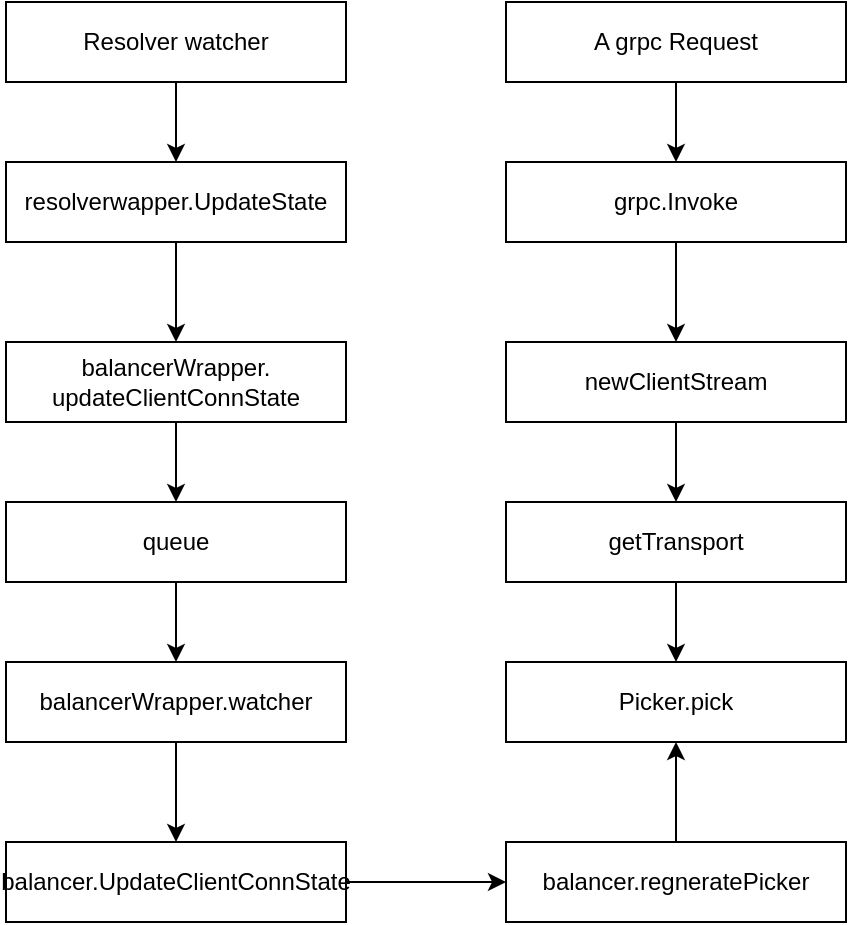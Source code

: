 <mxfile version="14.8.0" type="github">
  <diagram id="JNrt4wU6GQRyyB7xiDXF" name="Page-1">
    <mxGraphModel dx="946" dy="578" grid="1" gridSize="10" guides="1" tooltips="1" connect="1" arrows="1" fold="1" page="1" pageScale="1" pageWidth="827" pageHeight="1169" math="0" shadow="0">
      <root>
        <mxCell id="0" />
        <mxCell id="1" parent="0" />
        <mxCell id="v5S9bi1U7MW_EjHtry2A-16" value="" style="edgeStyle=orthogonalEdgeStyle;rounded=0;orthogonalLoop=1;jettySize=auto;html=1;" edge="1" parent="1" source="v5S9bi1U7MW_EjHtry2A-1" target="v5S9bi1U7MW_EjHtry2A-3">
          <mxGeometry relative="1" as="geometry" />
        </mxCell>
        <mxCell id="v5S9bi1U7MW_EjHtry2A-1" value="Resolver watcher" style="rounded=0;whiteSpace=wrap;html=1;" vertex="1" parent="1">
          <mxGeometry x="280" y="60" width="170" height="40" as="geometry" />
        </mxCell>
        <mxCell id="v5S9bi1U7MW_EjHtry2A-17" value="" style="edgeStyle=orthogonalEdgeStyle;rounded=0;orthogonalLoop=1;jettySize=auto;html=1;" edge="1" parent="1" source="v5S9bi1U7MW_EjHtry2A-3" target="v5S9bi1U7MW_EjHtry2A-4">
          <mxGeometry relative="1" as="geometry" />
        </mxCell>
        <mxCell id="v5S9bi1U7MW_EjHtry2A-3" value="resolverwapper.UpdateState" style="rounded=0;whiteSpace=wrap;html=1;" vertex="1" parent="1">
          <mxGeometry x="280" y="140" width="170" height="40" as="geometry" />
        </mxCell>
        <mxCell id="v5S9bi1U7MW_EjHtry2A-18" value="" style="edgeStyle=orthogonalEdgeStyle;rounded=0;orthogonalLoop=1;jettySize=auto;html=1;" edge="1" parent="1" source="v5S9bi1U7MW_EjHtry2A-4" target="v5S9bi1U7MW_EjHtry2A-6">
          <mxGeometry relative="1" as="geometry" />
        </mxCell>
        <mxCell id="v5S9bi1U7MW_EjHtry2A-4" value="balancerWrapper.&lt;br&gt;updateClientConnState" style="rounded=0;whiteSpace=wrap;html=1;" vertex="1" parent="1">
          <mxGeometry x="280" y="230" width="170" height="40" as="geometry" />
        </mxCell>
        <mxCell id="v5S9bi1U7MW_EjHtry2A-19" value="" style="edgeStyle=orthogonalEdgeStyle;rounded=0;orthogonalLoop=1;jettySize=auto;html=1;" edge="1" parent="1" source="v5S9bi1U7MW_EjHtry2A-6" target="v5S9bi1U7MW_EjHtry2A-7">
          <mxGeometry relative="1" as="geometry" />
        </mxCell>
        <mxCell id="v5S9bi1U7MW_EjHtry2A-6" value="queue" style="rounded=0;whiteSpace=wrap;html=1;" vertex="1" parent="1">
          <mxGeometry x="280" y="310" width="170" height="40" as="geometry" />
        </mxCell>
        <mxCell id="v5S9bi1U7MW_EjHtry2A-20" value="" style="edgeStyle=orthogonalEdgeStyle;rounded=0;orthogonalLoop=1;jettySize=auto;html=1;" edge="1" parent="1" source="v5S9bi1U7MW_EjHtry2A-7" target="v5S9bi1U7MW_EjHtry2A-8">
          <mxGeometry relative="1" as="geometry" />
        </mxCell>
        <mxCell id="v5S9bi1U7MW_EjHtry2A-7" value="balancerWrapper.watcher" style="rounded=0;whiteSpace=wrap;html=1;" vertex="1" parent="1">
          <mxGeometry x="280" y="390" width="170" height="40" as="geometry" />
        </mxCell>
        <mxCell id="v5S9bi1U7MW_EjHtry2A-21" value="" style="edgeStyle=orthogonalEdgeStyle;rounded=0;orthogonalLoop=1;jettySize=auto;html=1;" edge="1" parent="1" source="v5S9bi1U7MW_EjHtry2A-8" target="v5S9bi1U7MW_EjHtry2A-9">
          <mxGeometry relative="1" as="geometry" />
        </mxCell>
        <mxCell id="v5S9bi1U7MW_EjHtry2A-8" value="balancer.UpdateClientConnState" style="rounded=0;whiteSpace=wrap;html=1;" vertex="1" parent="1">
          <mxGeometry x="280" y="480" width="170" height="40" as="geometry" />
        </mxCell>
        <mxCell id="v5S9bi1U7MW_EjHtry2A-11" value="" style="edgeStyle=orthogonalEdgeStyle;rounded=0;orthogonalLoop=1;jettySize=auto;html=1;" edge="1" parent="1" source="v5S9bi1U7MW_EjHtry2A-9" target="v5S9bi1U7MW_EjHtry2A-10">
          <mxGeometry relative="1" as="geometry" />
        </mxCell>
        <mxCell id="v5S9bi1U7MW_EjHtry2A-9" value="balancer.regneratePicker" style="rounded=0;whiteSpace=wrap;html=1;" vertex="1" parent="1">
          <mxGeometry x="530" y="480" width="170" height="40" as="geometry" />
        </mxCell>
        <mxCell id="v5S9bi1U7MW_EjHtry2A-10" value="Picker.pick" style="rounded=0;whiteSpace=wrap;html=1;" vertex="1" parent="1">
          <mxGeometry x="530" y="390" width="170" height="40" as="geometry" />
        </mxCell>
        <mxCell id="v5S9bi1U7MW_EjHtry2A-23" value="" style="edgeStyle=orthogonalEdgeStyle;rounded=0;orthogonalLoop=1;jettySize=auto;html=1;" edge="1" parent="1" source="v5S9bi1U7MW_EjHtry2A-12" target="v5S9bi1U7MW_EjHtry2A-14">
          <mxGeometry relative="1" as="geometry" />
        </mxCell>
        <mxCell id="v5S9bi1U7MW_EjHtry2A-12" value="grpc.Invoke" style="rounded=0;whiteSpace=wrap;html=1;" vertex="1" parent="1">
          <mxGeometry x="530" y="140" width="170" height="40" as="geometry" />
        </mxCell>
        <mxCell id="v5S9bi1U7MW_EjHtry2A-22" value="" style="edgeStyle=orthogonalEdgeStyle;rounded=0;orthogonalLoop=1;jettySize=auto;html=1;" edge="1" parent="1" source="v5S9bi1U7MW_EjHtry2A-13" target="v5S9bi1U7MW_EjHtry2A-12">
          <mxGeometry relative="1" as="geometry" />
        </mxCell>
        <mxCell id="v5S9bi1U7MW_EjHtry2A-13" value="A grpc Request" style="rounded=0;whiteSpace=wrap;html=1;" vertex="1" parent="1">
          <mxGeometry x="530" y="60" width="170" height="40" as="geometry" />
        </mxCell>
        <mxCell id="v5S9bi1U7MW_EjHtry2A-24" value="" style="edgeStyle=orthogonalEdgeStyle;rounded=0;orthogonalLoop=1;jettySize=auto;html=1;" edge="1" parent="1" source="v5S9bi1U7MW_EjHtry2A-14" target="v5S9bi1U7MW_EjHtry2A-15">
          <mxGeometry relative="1" as="geometry" />
        </mxCell>
        <mxCell id="v5S9bi1U7MW_EjHtry2A-14" value="newClientStream" style="rounded=0;whiteSpace=wrap;html=1;" vertex="1" parent="1">
          <mxGeometry x="530" y="230" width="170" height="40" as="geometry" />
        </mxCell>
        <mxCell id="v5S9bi1U7MW_EjHtry2A-25" value="" style="edgeStyle=orthogonalEdgeStyle;rounded=0;orthogonalLoop=1;jettySize=auto;html=1;" edge="1" parent="1" source="v5S9bi1U7MW_EjHtry2A-15" target="v5S9bi1U7MW_EjHtry2A-10">
          <mxGeometry relative="1" as="geometry" />
        </mxCell>
        <mxCell id="v5S9bi1U7MW_EjHtry2A-15" value="getTransport" style="rounded=0;whiteSpace=wrap;html=1;" vertex="1" parent="1">
          <mxGeometry x="530" y="310" width="170" height="40" as="geometry" />
        </mxCell>
      </root>
    </mxGraphModel>
  </diagram>
</mxfile>
